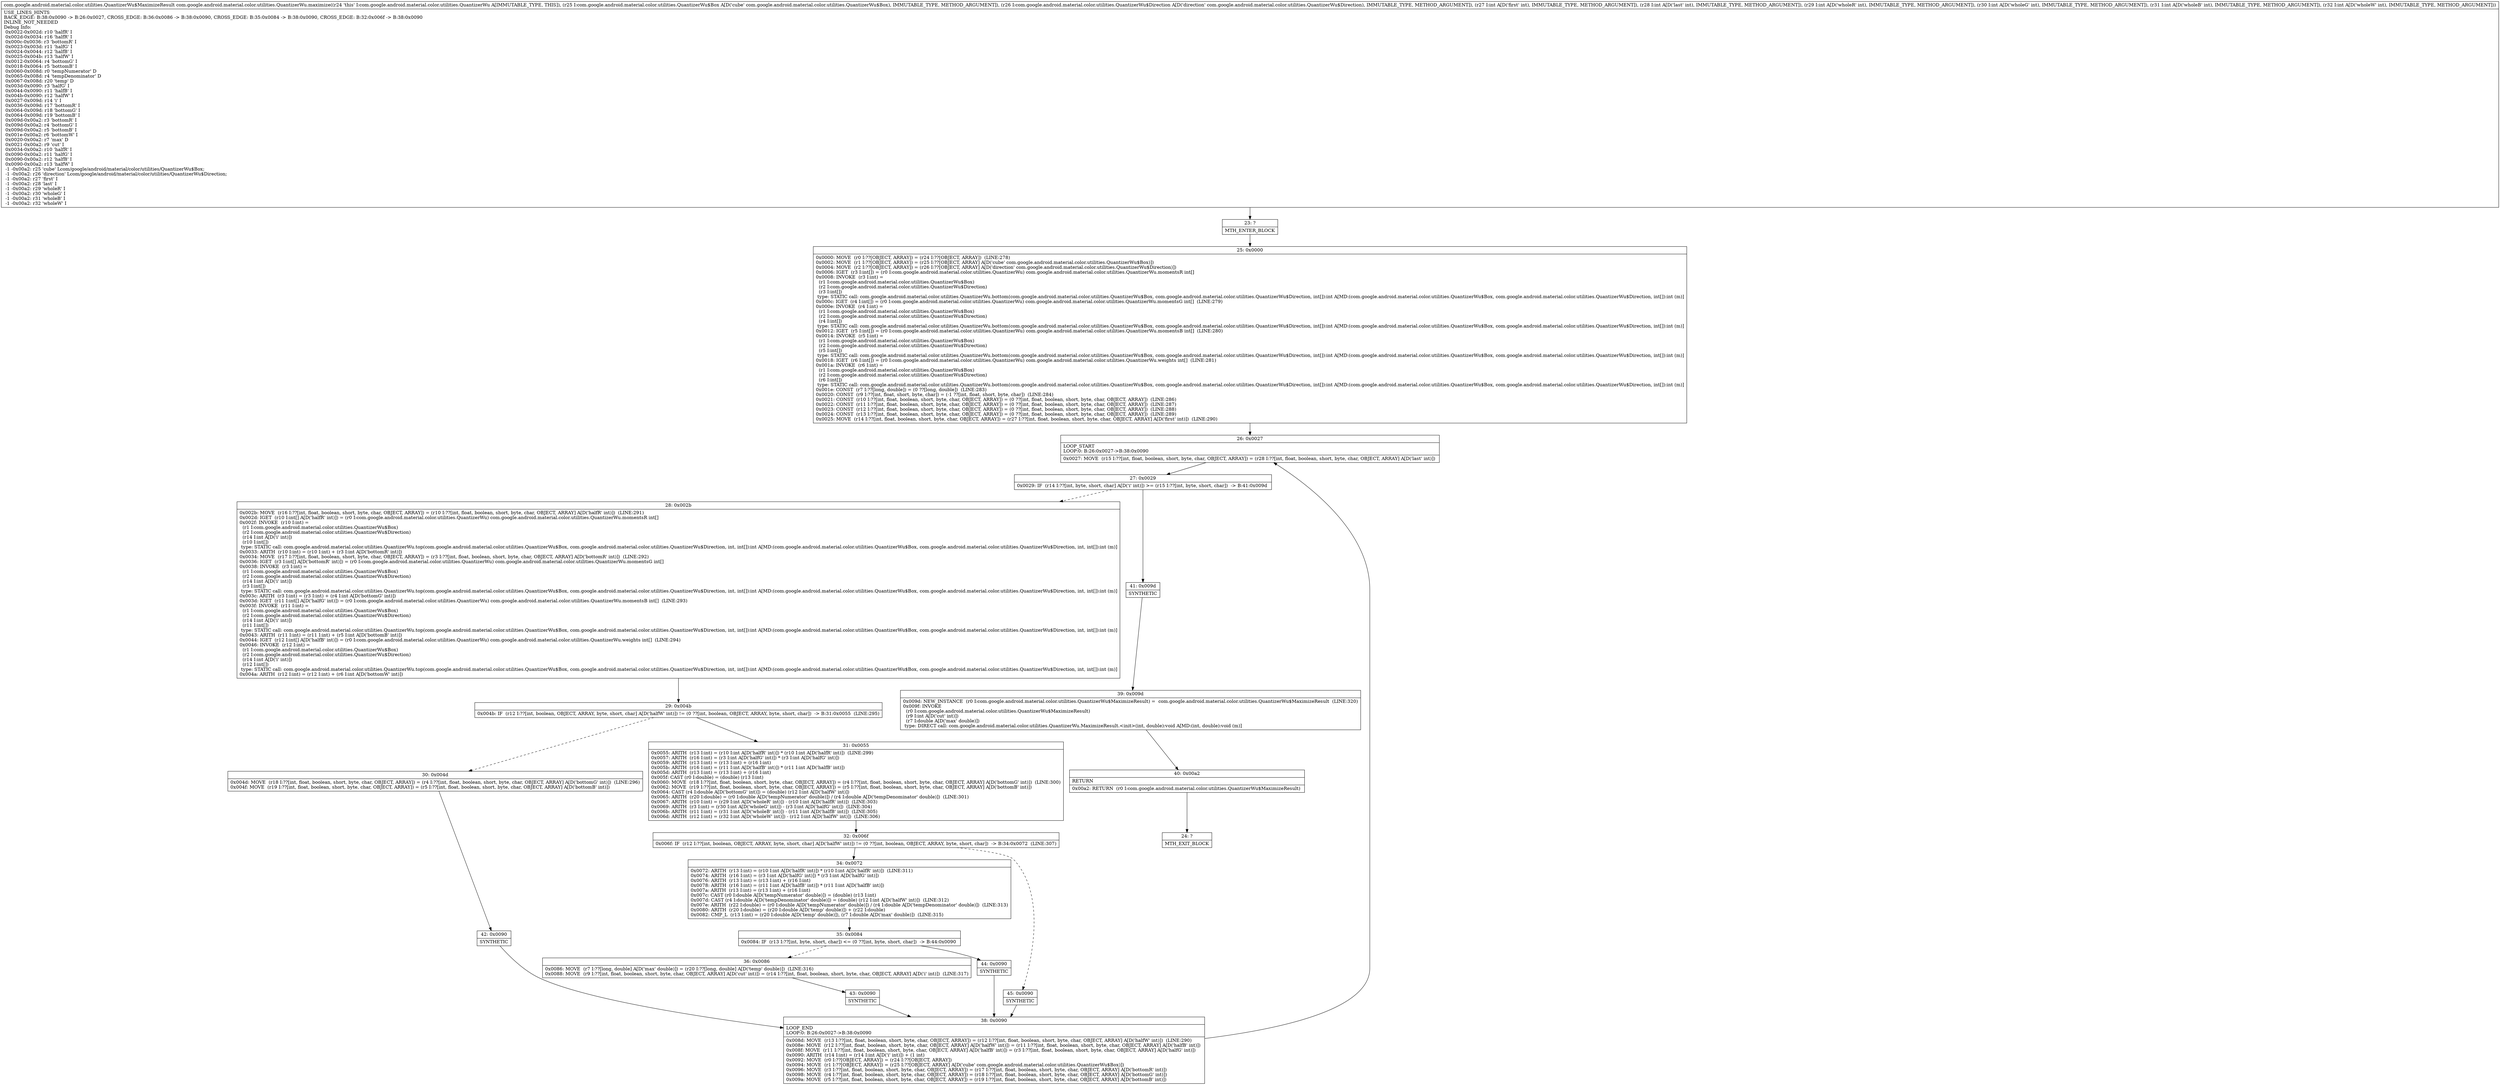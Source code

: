 digraph "CFG forcom.google.android.material.color.utilities.QuantizerWu.maximize(Lcom\/google\/android\/material\/color\/utilities\/QuantizerWu$Box;Lcom\/google\/android\/material\/color\/utilities\/QuantizerWu$Direction;IIIIII)Lcom\/google\/android\/material\/color\/utilities\/QuantizerWu$MaximizeResult;" {
Node_23 [shape=record,label="{23\:\ ?|MTH_ENTER_BLOCK\l}"];
Node_25 [shape=record,label="{25\:\ 0x0000|0x0000: MOVE  (r0 I:??[OBJECT, ARRAY]) = (r24 I:??[OBJECT, ARRAY])  (LINE:278)\l0x0002: MOVE  (r1 I:??[OBJECT, ARRAY]) = (r25 I:??[OBJECT, ARRAY] A[D('cube' com.google.android.material.color.utilities.QuantizerWu$Box)]) \l0x0004: MOVE  (r2 I:??[OBJECT, ARRAY]) = (r26 I:??[OBJECT, ARRAY] A[D('direction' com.google.android.material.color.utilities.QuantizerWu$Direction)]) \l0x0006: IGET  (r3 I:int[]) = (r0 I:com.google.android.material.color.utilities.QuantizerWu) com.google.android.material.color.utilities.QuantizerWu.momentsR int[] \l0x0008: INVOKE  (r3 I:int) = \l  (r1 I:com.google.android.material.color.utilities.QuantizerWu$Box)\l  (r2 I:com.google.android.material.color.utilities.QuantizerWu$Direction)\l  (r3 I:int[])\l type: STATIC call: com.google.android.material.color.utilities.QuantizerWu.bottom(com.google.android.material.color.utilities.QuantizerWu$Box, com.google.android.material.color.utilities.QuantizerWu$Direction, int[]):int A[MD:(com.google.android.material.color.utilities.QuantizerWu$Box, com.google.android.material.color.utilities.QuantizerWu$Direction, int[]):int (m)]\l0x000c: IGET  (r4 I:int[]) = (r0 I:com.google.android.material.color.utilities.QuantizerWu) com.google.android.material.color.utilities.QuantizerWu.momentsG int[]  (LINE:279)\l0x000e: INVOKE  (r4 I:int) = \l  (r1 I:com.google.android.material.color.utilities.QuantizerWu$Box)\l  (r2 I:com.google.android.material.color.utilities.QuantizerWu$Direction)\l  (r4 I:int[])\l type: STATIC call: com.google.android.material.color.utilities.QuantizerWu.bottom(com.google.android.material.color.utilities.QuantizerWu$Box, com.google.android.material.color.utilities.QuantizerWu$Direction, int[]):int A[MD:(com.google.android.material.color.utilities.QuantizerWu$Box, com.google.android.material.color.utilities.QuantizerWu$Direction, int[]):int (m)]\l0x0012: IGET  (r5 I:int[]) = (r0 I:com.google.android.material.color.utilities.QuantizerWu) com.google.android.material.color.utilities.QuantizerWu.momentsB int[]  (LINE:280)\l0x0014: INVOKE  (r5 I:int) = \l  (r1 I:com.google.android.material.color.utilities.QuantizerWu$Box)\l  (r2 I:com.google.android.material.color.utilities.QuantizerWu$Direction)\l  (r5 I:int[])\l type: STATIC call: com.google.android.material.color.utilities.QuantizerWu.bottom(com.google.android.material.color.utilities.QuantizerWu$Box, com.google.android.material.color.utilities.QuantizerWu$Direction, int[]):int A[MD:(com.google.android.material.color.utilities.QuantizerWu$Box, com.google.android.material.color.utilities.QuantizerWu$Direction, int[]):int (m)]\l0x0018: IGET  (r6 I:int[]) = (r0 I:com.google.android.material.color.utilities.QuantizerWu) com.google.android.material.color.utilities.QuantizerWu.weights int[]  (LINE:281)\l0x001a: INVOKE  (r6 I:int) = \l  (r1 I:com.google.android.material.color.utilities.QuantizerWu$Box)\l  (r2 I:com.google.android.material.color.utilities.QuantizerWu$Direction)\l  (r6 I:int[])\l type: STATIC call: com.google.android.material.color.utilities.QuantizerWu.bottom(com.google.android.material.color.utilities.QuantizerWu$Box, com.google.android.material.color.utilities.QuantizerWu$Direction, int[]):int A[MD:(com.google.android.material.color.utilities.QuantizerWu$Box, com.google.android.material.color.utilities.QuantizerWu$Direction, int[]):int (m)]\l0x001e: CONST  (r7 I:??[long, double]) = (0 ??[long, double])  (LINE:283)\l0x0020: CONST  (r9 I:??[int, float, short, byte, char]) = (\-1 ??[int, float, short, byte, char])  (LINE:284)\l0x0021: CONST  (r10 I:??[int, float, boolean, short, byte, char, OBJECT, ARRAY]) = (0 ??[int, float, boolean, short, byte, char, OBJECT, ARRAY])  (LINE:286)\l0x0022: CONST  (r11 I:??[int, float, boolean, short, byte, char, OBJECT, ARRAY]) = (0 ??[int, float, boolean, short, byte, char, OBJECT, ARRAY])  (LINE:287)\l0x0023: CONST  (r12 I:??[int, float, boolean, short, byte, char, OBJECT, ARRAY]) = (0 ??[int, float, boolean, short, byte, char, OBJECT, ARRAY])  (LINE:288)\l0x0024: CONST  (r13 I:??[int, float, boolean, short, byte, char, OBJECT, ARRAY]) = (0 ??[int, float, boolean, short, byte, char, OBJECT, ARRAY])  (LINE:289)\l0x0025: MOVE  (r14 I:??[int, float, boolean, short, byte, char, OBJECT, ARRAY]) = (r27 I:??[int, float, boolean, short, byte, char, OBJECT, ARRAY] A[D('first' int)])  (LINE:290)\l}"];
Node_26 [shape=record,label="{26\:\ 0x0027|LOOP_START\lLOOP:0: B:26:0x0027\-\>B:38:0x0090\l|0x0027: MOVE  (r15 I:??[int, float, boolean, short, byte, char, OBJECT, ARRAY]) = (r28 I:??[int, float, boolean, short, byte, char, OBJECT, ARRAY] A[D('last' int)]) \l}"];
Node_27 [shape=record,label="{27\:\ 0x0029|0x0029: IF  (r14 I:??[int, byte, short, char] A[D('i' int)]) \>= (r15 I:??[int, byte, short, char])  \-\> B:41:0x009d \l}"];
Node_28 [shape=record,label="{28\:\ 0x002b|0x002b: MOVE  (r16 I:??[int, float, boolean, short, byte, char, OBJECT, ARRAY]) = (r10 I:??[int, float, boolean, short, byte, char, OBJECT, ARRAY] A[D('halfR' int)])  (LINE:291)\l0x002d: IGET  (r10 I:int[] A[D('halfR' int)]) = (r0 I:com.google.android.material.color.utilities.QuantizerWu) com.google.android.material.color.utilities.QuantizerWu.momentsR int[] \l0x002f: INVOKE  (r10 I:int) = \l  (r1 I:com.google.android.material.color.utilities.QuantizerWu$Box)\l  (r2 I:com.google.android.material.color.utilities.QuantizerWu$Direction)\l  (r14 I:int A[D('i' int)])\l  (r10 I:int[])\l type: STATIC call: com.google.android.material.color.utilities.QuantizerWu.top(com.google.android.material.color.utilities.QuantizerWu$Box, com.google.android.material.color.utilities.QuantizerWu$Direction, int, int[]):int A[MD:(com.google.android.material.color.utilities.QuantizerWu$Box, com.google.android.material.color.utilities.QuantizerWu$Direction, int, int[]):int (m)]\l0x0033: ARITH  (r10 I:int) = (r10 I:int) + (r3 I:int A[D('bottomR' int)]) \l0x0034: MOVE  (r17 I:??[int, float, boolean, short, byte, char, OBJECT, ARRAY]) = (r3 I:??[int, float, boolean, short, byte, char, OBJECT, ARRAY] A[D('bottomR' int)])  (LINE:292)\l0x0036: IGET  (r3 I:int[] A[D('bottomR' int)]) = (r0 I:com.google.android.material.color.utilities.QuantizerWu) com.google.android.material.color.utilities.QuantizerWu.momentsG int[] \l0x0038: INVOKE  (r3 I:int) = \l  (r1 I:com.google.android.material.color.utilities.QuantizerWu$Box)\l  (r2 I:com.google.android.material.color.utilities.QuantizerWu$Direction)\l  (r14 I:int A[D('i' int)])\l  (r3 I:int[])\l type: STATIC call: com.google.android.material.color.utilities.QuantizerWu.top(com.google.android.material.color.utilities.QuantizerWu$Box, com.google.android.material.color.utilities.QuantizerWu$Direction, int, int[]):int A[MD:(com.google.android.material.color.utilities.QuantizerWu$Box, com.google.android.material.color.utilities.QuantizerWu$Direction, int, int[]):int (m)]\l0x003c: ARITH  (r3 I:int) = (r3 I:int) + (r4 I:int A[D('bottomG' int)]) \l0x003d: IGET  (r11 I:int[] A[D('halfG' int)]) = (r0 I:com.google.android.material.color.utilities.QuantizerWu) com.google.android.material.color.utilities.QuantizerWu.momentsB int[]  (LINE:293)\l0x003f: INVOKE  (r11 I:int) = \l  (r1 I:com.google.android.material.color.utilities.QuantizerWu$Box)\l  (r2 I:com.google.android.material.color.utilities.QuantizerWu$Direction)\l  (r14 I:int A[D('i' int)])\l  (r11 I:int[])\l type: STATIC call: com.google.android.material.color.utilities.QuantizerWu.top(com.google.android.material.color.utilities.QuantizerWu$Box, com.google.android.material.color.utilities.QuantizerWu$Direction, int, int[]):int A[MD:(com.google.android.material.color.utilities.QuantizerWu$Box, com.google.android.material.color.utilities.QuantizerWu$Direction, int, int[]):int (m)]\l0x0043: ARITH  (r11 I:int) = (r11 I:int) + (r5 I:int A[D('bottomB' int)]) \l0x0044: IGET  (r12 I:int[] A[D('halfB' int)]) = (r0 I:com.google.android.material.color.utilities.QuantizerWu) com.google.android.material.color.utilities.QuantizerWu.weights int[]  (LINE:294)\l0x0046: INVOKE  (r12 I:int) = \l  (r1 I:com.google.android.material.color.utilities.QuantizerWu$Box)\l  (r2 I:com.google.android.material.color.utilities.QuantizerWu$Direction)\l  (r14 I:int A[D('i' int)])\l  (r12 I:int[])\l type: STATIC call: com.google.android.material.color.utilities.QuantizerWu.top(com.google.android.material.color.utilities.QuantizerWu$Box, com.google.android.material.color.utilities.QuantizerWu$Direction, int, int[]):int A[MD:(com.google.android.material.color.utilities.QuantizerWu$Box, com.google.android.material.color.utilities.QuantizerWu$Direction, int, int[]):int (m)]\l0x004a: ARITH  (r12 I:int) = (r12 I:int) + (r6 I:int A[D('bottomW' int)]) \l}"];
Node_29 [shape=record,label="{29\:\ 0x004b|0x004b: IF  (r12 I:??[int, boolean, OBJECT, ARRAY, byte, short, char] A[D('halfW' int)]) != (0 ??[int, boolean, OBJECT, ARRAY, byte, short, char])  \-\> B:31:0x0055  (LINE:295)\l}"];
Node_30 [shape=record,label="{30\:\ 0x004d|0x004d: MOVE  (r18 I:??[int, float, boolean, short, byte, char, OBJECT, ARRAY]) = (r4 I:??[int, float, boolean, short, byte, char, OBJECT, ARRAY] A[D('bottomG' int)])  (LINE:296)\l0x004f: MOVE  (r19 I:??[int, float, boolean, short, byte, char, OBJECT, ARRAY]) = (r5 I:??[int, float, boolean, short, byte, char, OBJECT, ARRAY] A[D('bottomB' int)]) \l}"];
Node_42 [shape=record,label="{42\:\ 0x0090|SYNTHETIC\l}"];
Node_38 [shape=record,label="{38\:\ 0x0090|LOOP_END\lLOOP:0: B:26:0x0027\-\>B:38:0x0090\l|0x008d: MOVE  (r13 I:??[int, float, boolean, short, byte, char, OBJECT, ARRAY]) = (r12 I:??[int, float, boolean, short, byte, char, OBJECT, ARRAY] A[D('halfW' int)])  (LINE:290)\l0x008e: MOVE  (r12 I:??[int, float, boolean, short, byte, char, OBJECT, ARRAY] A[D('halfW' int)]) = (r11 I:??[int, float, boolean, short, byte, char, OBJECT, ARRAY] A[D('halfB' int)]) \l0x008f: MOVE  (r11 I:??[int, float, boolean, short, byte, char, OBJECT, ARRAY] A[D('halfB' int)]) = (r3 I:??[int, float, boolean, short, byte, char, OBJECT, ARRAY] A[D('halfG' int)]) \l0x0090: ARITH  (r14 I:int) = (r14 I:int A[D('i' int)]) + (1 int) \l0x0092: MOVE  (r0 I:??[OBJECT, ARRAY]) = (r24 I:??[OBJECT, ARRAY]) \l0x0094: MOVE  (r1 I:??[OBJECT, ARRAY]) = (r25 I:??[OBJECT, ARRAY] A[D('cube' com.google.android.material.color.utilities.QuantizerWu$Box)]) \l0x0096: MOVE  (r3 I:??[int, float, boolean, short, byte, char, OBJECT, ARRAY]) = (r17 I:??[int, float, boolean, short, byte, char, OBJECT, ARRAY] A[D('bottomR' int)]) \l0x0098: MOVE  (r4 I:??[int, float, boolean, short, byte, char, OBJECT, ARRAY]) = (r18 I:??[int, float, boolean, short, byte, char, OBJECT, ARRAY] A[D('bottomG' int)]) \l0x009a: MOVE  (r5 I:??[int, float, boolean, short, byte, char, OBJECT, ARRAY]) = (r19 I:??[int, float, boolean, short, byte, char, OBJECT, ARRAY] A[D('bottomB' int)]) \l}"];
Node_31 [shape=record,label="{31\:\ 0x0055|0x0055: ARITH  (r13 I:int) = (r10 I:int A[D('halfR' int)]) * (r10 I:int A[D('halfR' int)])  (LINE:299)\l0x0057: ARITH  (r16 I:int) = (r3 I:int A[D('halfG' int)]) * (r3 I:int A[D('halfG' int)]) \l0x0059: ARITH  (r13 I:int) = (r13 I:int) + (r16 I:int) \l0x005b: ARITH  (r16 I:int) = (r11 I:int A[D('halfB' int)]) * (r11 I:int A[D('halfB' int)]) \l0x005d: ARITH  (r13 I:int) = (r13 I:int) + (r16 I:int) \l0x005f: CAST (r0 I:double) = (double) (r13 I:int) \l0x0060: MOVE  (r18 I:??[int, float, boolean, short, byte, char, OBJECT, ARRAY]) = (r4 I:??[int, float, boolean, short, byte, char, OBJECT, ARRAY] A[D('bottomG' int)])  (LINE:300)\l0x0062: MOVE  (r19 I:??[int, float, boolean, short, byte, char, OBJECT, ARRAY]) = (r5 I:??[int, float, boolean, short, byte, char, OBJECT, ARRAY] A[D('bottomB' int)]) \l0x0064: CAST (r4 I:double A[D('bottomG' int)]) = (double) (r12 I:int A[D('halfW' int)]) \l0x0065: ARITH  (r20 I:double) = (r0 I:double A[D('tempNumerator' double)]) \/ (r4 I:double A[D('tempDenominator' double)])  (LINE:301)\l0x0067: ARITH  (r10 I:int) = (r29 I:int A[D('wholeR' int)]) \- (r10 I:int A[D('halfR' int)])  (LINE:303)\l0x0069: ARITH  (r3 I:int) = (r30 I:int A[D('wholeG' int)]) \- (r3 I:int A[D('halfG' int)])  (LINE:304)\l0x006b: ARITH  (r11 I:int) = (r31 I:int A[D('wholeB' int)]) \- (r11 I:int A[D('halfB' int)])  (LINE:305)\l0x006d: ARITH  (r12 I:int) = (r32 I:int A[D('wholeW' int)]) \- (r12 I:int A[D('halfW' int)])  (LINE:306)\l}"];
Node_32 [shape=record,label="{32\:\ 0x006f|0x006f: IF  (r12 I:??[int, boolean, OBJECT, ARRAY, byte, short, char] A[D('halfW' int)]) != (0 ??[int, boolean, OBJECT, ARRAY, byte, short, char])  \-\> B:34:0x0072  (LINE:307)\l}"];
Node_34 [shape=record,label="{34\:\ 0x0072|0x0072: ARITH  (r13 I:int) = (r10 I:int A[D('halfR' int)]) * (r10 I:int A[D('halfR' int)])  (LINE:311)\l0x0074: ARITH  (r16 I:int) = (r3 I:int A[D('halfG' int)]) * (r3 I:int A[D('halfG' int)]) \l0x0076: ARITH  (r13 I:int) = (r13 I:int) + (r16 I:int) \l0x0078: ARITH  (r16 I:int) = (r11 I:int A[D('halfB' int)]) * (r11 I:int A[D('halfB' int)]) \l0x007a: ARITH  (r13 I:int) = (r13 I:int) + (r16 I:int) \l0x007c: CAST (r0 I:double A[D('tempNumerator' double)]) = (double) (r13 I:int) \l0x007d: CAST (r4 I:double A[D('tempDenominator' double)]) = (double) (r12 I:int A[D('halfW' int)])  (LINE:312)\l0x007e: ARITH  (r22 I:double) = (r0 I:double A[D('tempNumerator' double)]) \/ (r4 I:double A[D('tempDenominator' double)])  (LINE:313)\l0x0080: ARITH  (r20 I:double) = (r20 I:double A[D('temp' double)]) + (r22 I:double) \l0x0082: CMP_L  (r13 I:int) = (r20 I:double A[D('temp' double)]), (r7 I:double A[D('max' double)])  (LINE:315)\l}"];
Node_35 [shape=record,label="{35\:\ 0x0084|0x0084: IF  (r13 I:??[int, byte, short, char]) \<= (0 ??[int, byte, short, char])  \-\> B:44:0x0090 \l}"];
Node_36 [shape=record,label="{36\:\ 0x0086|0x0086: MOVE  (r7 I:??[long, double] A[D('max' double)]) = (r20 I:??[long, double] A[D('temp' double)])  (LINE:316)\l0x0088: MOVE  (r9 I:??[int, float, boolean, short, byte, char, OBJECT, ARRAY] A[D('cut' int)]) = (r14 I:??[int, float, boolean, short, byte, char, OBJECT, ARRAY] A[D('i' int)])  (LINE:317)\l}"];
Node_43 [shape=record,label="{43\:\ 0x0090|SYNTHETIC\l}"];
Node_44 [shape=record,label="{44\:\ 0x0090|SYNTHETIC\l}"];
Node_45 [shape=record,label="{45\:\ 0x0090|SYNTHETIC\l}"];
Node_41 [shape=record,label="{41\:\ 0x009d|SYNTHETIC\l}"];
Node_39 [shape=record,label="{39\:\ 0x009d|0x009d: NEW_INSTANCE  (r0 I:com.google.android.material.color.utilities.QuantizerWu$MaximizeResult) =  com.google.android.material.color.utilities.QuantizerWu$MaximizeResult  (LINE:320)\l0x009f: INVOKE  \l  (r0 I:com.google.android.material.color.utilities.QuantizerWu$MaximizeResult)\l  (r9 I:int A[D('cut' int)])\l  (r7 I:double A[D('max' double)])\l type: DIRECT call: com.google.android.material.color.utilities.QuantizerWu.MaximizeResult.\<init\>(int, double):void A[MD:(int, double):void (m)]\l}"];
Node_40 [shape=record,label="{40\:\ 0x00a2|RETURN\l|0x00a2: RETURN  (r0 I:com.google.android.material.color.utilities.QuantizerWu$MaximizeResult) \l}"];
Node_24 [shape=record,label="{24\:\ ?|MTH_EXIT_BLOCK\l}"];
MethodNode[shape=record,label="{com.google.android.material.color.utilities.QuantizerWu$MaximizeResult com.google.android.material.color.utilities.QuantizerWu.maximize((r24 'this' I:com.google.android.material.color.utilities.QuantizerWu A[IMMUTABLE_TYPE, THIS]), (r25 I:com.google.android.material.color.utilities.QuantizerWu$Box A[D('cube' com.google.android.material.color.utilities.QuantizerWu$Box), IMMUTABLE_TYPE, METHOD_ARGUMENT]), (r26 I:com.google.android.material.color.utilities.QuantizerWu$Direction A[D('direction' com.google.android.material.color.utilities.QuantizerWu$Direction), IMMUTABLE_TYPE, METHOD_ARGUMENT]), (r27 I:int A[D('first' int), IMMUTABLE_TYPE, METHOD_ARGUMENT]), (r28 I:int A[D('last' int), IMMUTABLE_TYPE, METHOD_ARGUMENT]), (r29 I:int A[D('wholeR' int), IMMUTABLE_TYPE, METHOD_ARGUMENT]), (r30 I:int A[D('wholeG' int), IMMUTABLE_TYPE, METHOD_ARGUMENT]), (r31 I:int A[D('wholeB' int), IMMUTABLE_TYPE, METHOD_ARGUMENT]), (r32 I:int A[D('wholeW' int), IMMUTABLE_TYPE, METHOD_ARGUMENT]))  | USE_LINES_HINTS\lBACK_EDGE: B:38:0x0090 \-\> B:26:0x0027, CROSS_EDGE: B:36:0x0086 \-\> B:38:0x0090, CROSS_EDGE: B:35:0x0084 \-\> B:38:0x0090, CROSS_EDGE: B:32:0x006f \-\> B:38:0x0090\lINLINE_NOT_NEEDED\lDebug Info:\l  0x0022\-0x002d: r10 'halfR' I\l  0x002d\-0x0034: r16 'halfR' I\l  0x000c\-0x0036: r3 'bottomR' I\l  0x0023\-0x003d: r11 'halfG' I\l  0x0024\-0x0044: r12 'halfB' I\l  0x0025\-0x004b: r13 'halfW' I\l  0x0012\-0x0064: r4 'bottomG' I\l  0x0018\-0x0064: r5 'bottomB' I\l  0x0060\-0x008d: r0 'tempNumerator' D\l  0x0065\-0x008d: r4 'tempDenominator' D\l  0x0067\-0x008d: r20 'temp' D\l  0x003d\-0x0090: r3 'halfG' I\l  0x0044\-0x0090: r11 'halfB' I\l  0x004b\-0x0090: r12 'halfW' I\l  0x0027\-0x009d: r14 'i' I\l  0x0036\-0x009d: r17 'bottomR' I\l  0x0064\-0x009d: r18 'bottomG' I\l  0x0064\-0x009d: r19 'bottomB' I\l  0x009d\-0x00a2: r3 'bottomR' I\l  0x009d\-0x00a2: r4 'bottomG' I\l  0x009d\-0x00a2: r5 'bottomB' I\l  0x001e\-0x00a2: r6 'bottomW' I\l  0x0020\-0x00a2: r7 'max' D\l  0x0021\-0x00a2: r9 'cut' I\l  0x0034\-0x00a2: r10 'halfR' I\l  0x0090\-0x00a2: r11 'halfG' I\l  0x0090\-0x00a2: r12 'halfB' I\l  0x0090\-0x00a2: r13 'halfW' I\l  \-1 \-0x00a2: r25 'cube' Lcom\/google\/android\/material\/color\/utilities\/QuantizerWu$Box;\l  \-1 \-0x00a2: r26 'direction' Lcom\/google\/android\/material\/color\/utilities\/QuantizerWu$Direction;\l  \-1 \-0x00a2: r27 'first' I\l  \-1 \-0x00a2: r28 'last' I\l  \-1 \-0x00a2: r29 'wholeR' I\l  \-1 \-0x00a2: r30 'wholeG' I\l  \-1 \-0x00a2: r31 'wholeB' I\l  \-1 \-0x00a2: r32 'wholeW' I\l}"];
MethodNode -> Node_23;Node_23 -> Node_25;
Node_25 -> Node_26;
Node_26 -> Node_27;
Node_27 -> Node_28[style=dashed];
Node_27 -> Node_41;
Node_28 -> Node_29;
Node_29 -> Node_30[style=dashed];
Node_29 -> Node_31;
Node_30 -> Node_42;
Node_42 -> Node_38;
Node_38 -> Node_26;
Node_31 -> Node_32;
Node_32 -> Node_34;
Node_32 -> Node_45[style=dashed];
Node_34 -> Node_35;
Node_35 -> Node_36[style=dashed];
Node_35 -> Node_44;
Node_36 -> Node_43;
Node_43 -> Node_38;
Node_44 -> Node_38;
Node_45 -> Node_38;
Node_41 -> Node_39;
Node_39 -> Node_40;
Node_40 -> Node_24;
}

